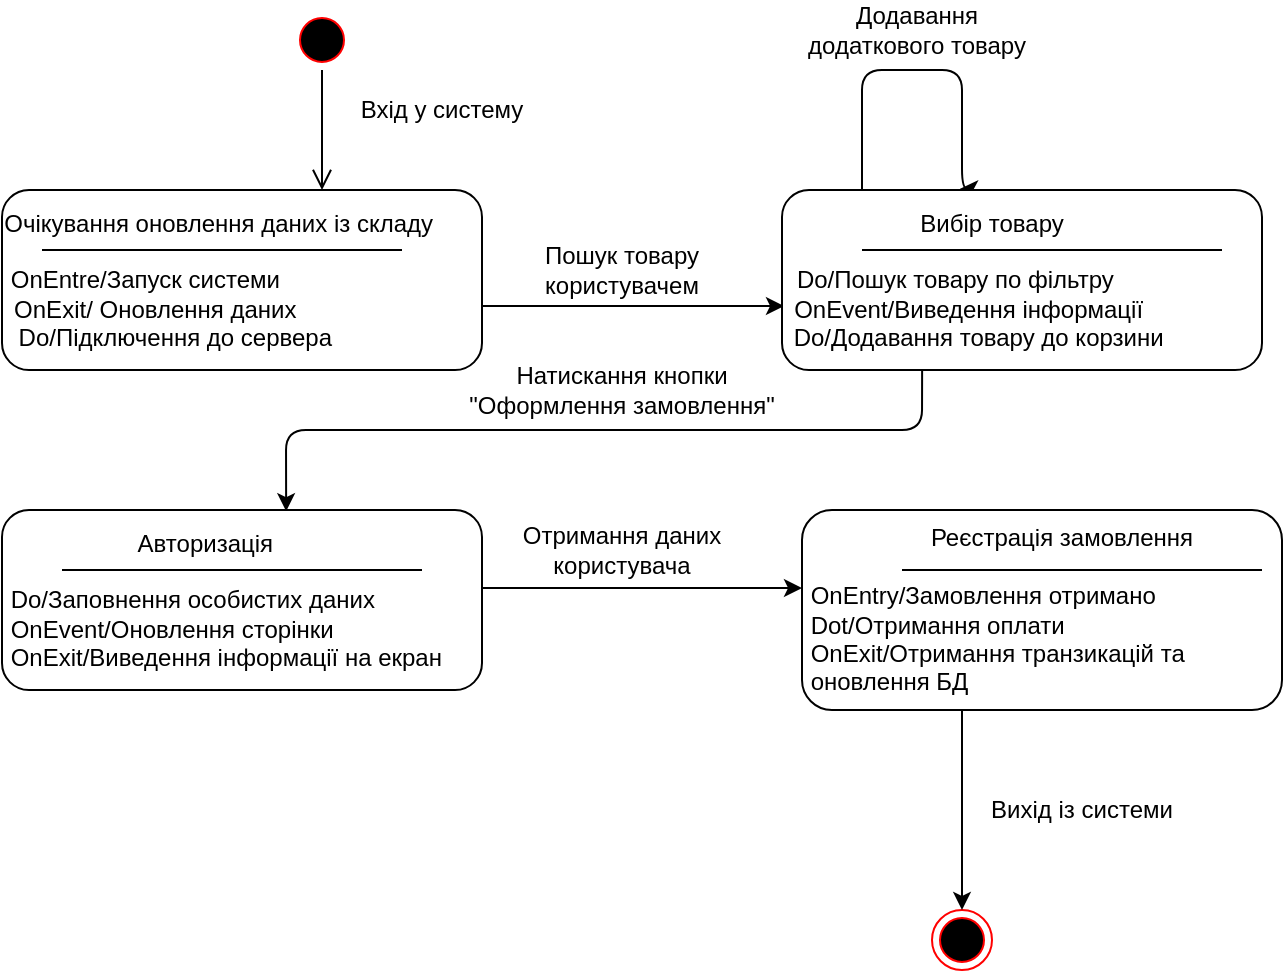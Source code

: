 <mxfile version="13.8.1" type="github">
  <diagram name="Page-1" id="58cdce13-f638-feb5-8d6f-7d28b1aa9fa0">
    <mxGraphModel dx="861" dy="482" grid="1" gridSize="10" guides="1" tooltips="1" connect="1" arrows="1" fold="1" page="1" pageScale="1" pageWidth="1100" pageHeight="850" math="0" shadow="0" extFonts="Permanent Marker^https://fonts.googleapis.com/css?family=Permanent+Marker">
      <root>
        <mxCell id="0" />
        <mxCell id="1" parent="0" />
        <mxCell id="BLDWQXFy1HN2IzatCeG2-17" value="" style="ellipse;html=1;shape=startState;strokeColor=#FF0000;fillColor=#000000;" vertex="1" parent="1">
          <mxGeometry x="225" y="190" width="30" height="30" as="geometry" />
        </mxCell>
        <mxCell id="BLDWQXFy1HN2IzatCeG2-18" value="" style="edgeStyle=orthogonalEdgeStyle;html=1;verticalAlign=bottom;endArrow=open;endSize=8;" edge="1" source="BLDWQXFy1HN2IzatCeG2-17" parent="1">
          <mxGeometry relative="1" as="geometry">
            <mxPoint x="240" y="280" as="targetPoint" />
          </mxGeometry>
        </mxCell>
        <mxCell id="BLDWQXFy1HN2IzatCeG2-19" value="" style="ellipse;html=1;shape=endState;fillColor=#000000;strokeColor=#FF0000;" vertex="1" parent="1">
          <mxGeometry x="545" y="640" width="30" height="30" as="geometry" />
        </mxCell>
        <mxCell id="BLDWQXFy1HN2IzatCeG2-20" value="" style="endArrow=classic;html=1;entryX=0.5;entryY=0;entryDx=0;entryDy=0;" edge="1" parent="1" target="BLDWQXFy1HN2IzatCeG2-19">
          <mxGeometry width="50" height="50" relative="1" as="geometry">
            <mxPoint x="560" y="527" as="sourcePoint" />
            <mxPoint x="565" y="640" as="targetPoint" />
          </mxGeometry>
        </mxCell>
        <mxCell id="BLDWQXFy1HN2IzatCeG2-21" value="" style="endArrow=classic;html=1;" edge="1" parent="1">
          <mxGeometry width="50" height="50" relative="1" as="geometry">
            <mxPoint x="320" y="338" as="sourcePoint" />
            <mxPoint x="471" y="338" as="targetPoint" />
          </mxGeometry>
        </mxCell>
        <mxCell id="BLDWQXFy1HN2IzatCeG2-27" value="" style="endArrow=classic;html=1;exitX=0.438;exitY=1.154;exitDx=0;exitDy=0;exitPerimeter=0;entryX=0.388;entryY=0.012;entryDx=0;entryDy=0;entryPerimeter=0;" edge="1" parent="1">
          <mxGeometry width="50" height="50" relative="1" as="geometry">
            <mxPoint x="540.08" y="362.004" as="sourcePoint" />
            <mxPoint x="222.08" y="440.624" as="targetPoint" />
            <Array as="points">
              <mxPoint x="540" y="400" />
              <mxPoint x="222" y="400" />
            </Array>
          </mxGeometry>
        </mxCell>
        <mxCell id="BLDWQXFy1HN2IzatCeG2-28" value="" style="endArrow=classic;html=1;exitX=1;exitY=0.5;exitDx=0;exitDy=0;entryX=0;entryY=0.5;entryDx=0;entryDy=0;" edge="1" parent="1">
          <mxGeometry width="50" height="50" relative="1" as="geometry">
            <mxPoint x="320" y="479" as="sourcePoint" />
            <mxPoint x="480" y="479" as="targetPoint" />
          </mxGeometry>
        </mxCell>
        <mxCell id="BLDWQXFy1HN2IzatCeG2-29" value="" style="edgeStyle=segmentEdgeStyle;endArrow=classic;html=1;entryX=0.556;entryY=-0.012;entryDx=0;entryDy=0;entryPerimeter=0;" edge="1" parent="1">
          <mxGeometry width="50" height="50" relative="1" as="geometry">
            <mxPoint x="510" y="280" as="sourcePoint" />
            <mxPoint x="558.96" y="279.376" as="targetPoint" />
            <Array as="points">
              <mxPoint x="510" y="220" />
              <mxPoint x="560" y="220" />
            </Array>
          </mxGeometry>
        </mxCell>
        <mxCell id="BLDWQXFy1HN2IzatCeG2-30" value="Вхід у систему" style="text;html=1;strokeColor=none;fillColor=none;align=center;verticalAlign=middle;whiteSpace=wrap;rounded=0;sketch=0;" vertex="1" parent="1">
          <mxGeometry x="250" y="230" width="100" height="20" as="geometry" />
        </mxCell>
        <mxCell id="BLDWQXFy1HN2IzatCeG2-32" value="Очікування оновлення даних із складу&amp;nbsp; &amp;nbsp; &amp;nbsp; &amp;nbsp; &amp;nbsp; &amp;nbsp; &amp;nbsp; &amp;nbsp; &amp;nbsp; &amp;nbsp; &amp;nbsp; &amp;nbsp; &amp;nbsp; &amp;nbsp; &amp;nbsp; &amp;nbsp; &amp;nbsp; &amp;nbsp; &amp;nbsp; &amp;nbsp; &amp;nbsp; &amp;nbsp; &amp;nbsp; &amp;nbsp; &amp;nbsp; &amp;nbsp; &amp;nbsp; &amp;nbsp; &amp;nbsp; &amp;nbsp; &amp;nbsp; &amp;nbsp; &amp;nbsp; &amp;nbsp; &amp;nbsp; &amp;nbsp; &amp;nbsp; &amp;nbsp; &amp;nbsp; &amp;nbsp; OnEntre/Запуск системи&amp;nbsp; &amp;nbsp; &amp;nbsp; &amp;nbsp; &amp;nbsp; &amp;nbsp; &amp;nbsp; &amp;nbsp; &amp;nbsp; &amp;nbsp; &amp;nbsp; &amp;nbsp; &amp;nbsp; &amp;nbsp; &amp;nbsp; &amp;nbsp;OnExit/ Оновлення даних&amp;nbsp; &amp;nbsp; &amp;nbsp; &amp;nbsp; &amp;nbsp; &amp;nbsp; &amp;nbsp; &amp;nbsp; &amp;nbsp; &amp;nbsp; &amp;nbsp; &amp;nbsp; &amp;nbsp; &amp;nbsp; Do/Підключення до сервера&amp;nbsp; &amp;nbsp; &amp;nbsp; &amp;nbsp; &amp;nbsp; &amp;nbsp; &amp;nbsp; &amp;nbsp; &amp;nbsp; &amp;nbsp;&amp;nbsp;" style="rounded=1;whiteSpace=wrap;html=1;sketch=0;fontSize=12;align=center;" vertex="1" parent="1">
          <mxGeometry x="80" y="280" width="240" height="90" as="geometry" />
        </mxCell>
        <mxCell id="BLDWQXFy1HN2IzatCeG2-37" value="Пошук товару користувачем" style="text;html=1;strokeColor=none;fillColor=none;align=center;verticalAlign=middle;whiteSpace=wrap;rounded=0;sketch=0;" vertex="1" parent="1">
          <mxGeometry x="320" y="310" width="140" height="20" as="geometry" />
        </mxCell>
        <mxCell id="BLDWQXFy1HN2IzatCeG2-38" value="Натискання кнопки &quot;Оформлення замовлення&quot;" style="text;html=1;strokeColor=none;fillColor=none;align=center;verticalAlign=middle;whiteSpace=wrap;rounded=0;sketch=0;" vertex="1" parent="1">
          <mxGeometry x="305" y="370" width="170" height="20" as="geometry" />
        </mxCell>
        <mxCell id="BLDWQXFy1HN2IzatCeG2-39" value="Додавання додаткового товару" style="text;html=1;strokeColor=none;fillColor=none;align=center;verticalAlign=middle;whiteSpace=wrap;rounded=0;sketch=0;" vertex="1" parent="1">
          <mxGeometry x="475" y="190" width="125" height="20" as="geometry" />
        </mxCell>
        <mxCell id="BLDWQXFy1HN2IzatCeG2-40" value="Отримання даних користувача" style="text;html=1;strokeColor=none;fillColor=none;align=center;verticalAlign=middle;whiteSpace=wrap;rounded=0;sketch=0;" vertex="1" parent="1">
          <mxGeometry x="320" y="450" width="140" height="20" as="geometry" />
        </mxCell>
        <mxCell id="BLDWQXFy1HN2IzatCeG2-41" value="Вихід із системи" style="text;html=1;strokeColor=none;fillColor=none;align=center;verticalAlign=middle;whiteSpace=wrap;rounded=0;sketch=0;" vertex="1" parent="1">
          <mxGeometry x="560" y="580" width="120" height="20" as="geometry" />
        </mxCell>
        <mxCell id="BLDWQXFy1HN2IzatCeG2-43" value="" style="endArrow=none;html=1;" edge="1" parent="1" source="BLDWQXFy1HN2IzatCeG2-45">
          <mxGeometry width="50" height="50" relative="1" as="geometry">
            <mxPoint x="520" y="309" as="sourcePoint" />
            <mxPoint x="670" y="309" as="targetPoint" />
          </mxGeometry>
        </mxCell>
        <mxCell id="BLDWQXFy1HN2IzatCeG2-44" value="" style="endArrow=none;html=1;" edge="1" parent="1">
          <mxGeometry width="50" height="50" relative="1" as="geometry">
            <mxPoint x="100" y="310" as="sourcePoint" />
            <mxPoint x="280" y="310" as="targetPoint" />
          </mxGeometry>
        </mxCell>
        <mxCell id="BLDWQXFy1HN2IzatCeG2-45" value="&lt;div&gt;&lt;span&gt;&amp;nbsp; &amp;nbsp; &amp;nbsp; &amp;nbsp; &amp;nbsp; &amp;nbsp; &amp;nbsp; &amp;nbsp; &amp;nbsp; &amp;nbsp; &amp;nbsp; &amp;nbsp; &amp;nbsp; &amp;nbsp; &amp;nbsp; &amp;nbsp; &amp;nbsp; &amp;nbsp; &amp;nbsp; &amp;nbsp; &amp;nbsp; &amp;nbsp; &amp;nbsp; &amp;nbsp; &amp;nbsp; &amp;nbsp; &amp;nbsp; &amp;nbsp; &amp;nbsp; &amp;nbsp; &amp;nbsp; &amp;nbsp; &amp;nbsp; &amp;nbsp; &amp;nbsp; &amp;nbsp; &amp;nbsp; &amp;nbsp; &amp;nbsp; &amp;nbsp; &amp;nbsp; &amp;nbsp; &amp;nbsp; &amp;nbsp; &amp;nbsp; &amp;nbsp; Вибір товару&amp;nbsp; &amp;nbsp; &amp;nbsp; &amp;nbsp; &amp;nbsp; &amp;nbsp; &amp;nbsp; &amp;nbsp; &amp;nbsp; &amp;nbsp; &amp;nbsp; &amp;nbsp; &amp;nbsp; &amp;nbsp; &amp;nbsp; &amp;nbsp; &amp;nbsp; &amp;nbsp; &amp;nbsp; &amp;nbsp; &amp;nbsp; &amp;nbsp; &amp;nbsp; &amp;nbsp; &amp;nbsp; &amp;nbsp; &amp;nbsp; &amp;nbsp; &amp;nbsp; &amp;nbsp; &amp;nbsp; &amp;nbsp; &amp;nbsp; &amp;nbsp; &amp;nbsp; &amp;nbsp; &amp;nbsp; &amp;nbsp; &amp;nbsp; &amp;nbsp; &amp;nbsp; &amp;nbsp; &amp;nbsp; &amp;nbsp; &amp;nbsp; &amp;nbsp; &amp;nbsp; &amp;nbsp; &amp;nbsp; &amp;nbsp; &amp;nbsp; &amp;nbsp;Do/Пошук товару по фільтру&amp;nbsp; &amp;nbsp; &amp;nbsp; &amp;nbsp; &amp;nbsp; &amp;nbsp; &amp;nbsp; &amp;nbsp; &amp;nbsp; &amp;nbsp; &amp;nbsp; &amp;nbsp;OnEvent/Виведення інформації&amp;nbsp; &amp;nbsp; &amp;nbsp; &amp;nbsp; &amp;nbsp; &amp;nbsp; &amp;nbsp; &amp;nbsp; &amp;nbsp; Do/Додавання товару до корзини&amp;nbsp; &amp;nbsp; &amp;nbsp; &amp;nbsp; &amp;nbsp; &amp;nbsp; &amp;nbsp; &amp;nbsp;&amp;nbsp;&lt;/span&gt;&lt;/div&gt;" style="rounded=1;whiteSpace=wrap;html=1;sketch=0;fontSize=12;align=center;" vertex="1" parent="1">
          <mxGeometry x="470" y="280" width="240" height="90" as="geometry" />
        </mxCell>
        <mxCell id="BLDWQXFy1HN2IzatCeG2-48" value="" style="endArrow=none;html=1;" edge="1" parent="1">
          <mxGeometry width="50" height="50" relative="1" as="geometry">
            <mxPoint x="510" y="310" as="sourcePoint" />
            <mxPoint x="690" y="310" as="targetPoint" />
          </mxGeometry>
        </mxCell>
        <mxCell id="BLDWQXFy1HN2IzatCeG2-49" value="&lt;div&gt;&lt;span&gt;&amp;nbsp; &amp;nbsp; &amp;nbsp; &amp;nbsp; &amp;nbsp; &amp;nbsp; &amp;nbsp; &amp;nbsp; &amp;nbsp; &amp;nbsp; &amp;nbsp; &amp;nbsp; &amp;nbsp; &amp;nbsp; &amp;nbsp; &amp;nbsp; &amp;nbsp; &amp;nbsp; &amp;nbsp; &amp;nbsp; &amp;nbsp; &amp;nbsp; &amp;nbsp; &amp;nbsp; &amp;nbsp; &amp;nbsp; &amp;nbsp; &amp;nbsp; &amp;nbsp; &amp;nbsp; &amp;nbsp; &amp;nbsp; &amp;nbsp; &amp;nbsp; &amp;nbsp; &amp;nbsp; &amp;nbsp; &amp;nbsp; &amp;nbsp; &amp;nbsp; &amp;nbsp; &amp;nbsp; &amp;nbsp; &amp;nbsp; &amp;nbsp; &amp;nbsp; Авторизація&amp;nbsp; &amp;nbsp; &amp;nbsp; &amp;nbsp; &amp;nbsp; &amp;nbsp; &amp;nbsp; &amp;nbsp; &amp;nbsp; &amp;nbsp; &amp;nbsp; &amp;nbsp; &amp;nbsp; &amp;nbsp; &amp;nbsp; &amp;nbsp; &amp;nbsp; &amp;nbsp; &amp;nbsp; &amp;nbsp; &amp;nbsp; &amp;nbsp; &amp;nbsp; &amp;nbsp; &amp;nbsp; &amp;nbsp; &amp;nbsp; &amp;nbsp; &amp;nbsp; &amp;nbsp; &amp;nbsp; &amp;nbsp; &amp;nbsp; &amp;nbsp; &amp;nbsp; &amp;nbsp; &amp;nbsp; &amp;nbsp; &amp;nbsp; &amp;nbsp; &amp;nbsp; &amp;nbsp; &amp;nbsp; &amp;nbsp; &amp;nbsp; &amp;nbsp; &amp;nbsp; &amp;nbsp;&lt;/span&gt;&lt;/div&gt;&lt;div style=&quot;text-align: left&quot;&gt;&lt;span&gt;&amp;nbsp;Do/Заповнення особистих даних&amp;nbsp; &amp;nbsp;OnEvent/Оновлення сторінки&amp;nbsp; &amp;nbsp; &amp;nbsp; &amp;nbsp; &amp;nbsp; &amp;nbsp; &amp;nbsp; &amp;nbsp; &amp;nbsp;OnExit/Виведення інформації на екран&amp;nbsp; &amp;nbsp; &amp;nbsp; &amp;nbsp; &amp;nbsp; &amp;nbsp; &amp;nbsp; &amp;nbsp;&amp;nbsp;&lt;/span&gt;&lt;br&gt;&lt;/div&gt;" style="rounded=1;whiteSpace=wrap;html=1;sketch=0;fontSize=12;align=center;" vertex="1" parent="1">
          <mxGeometry x="80" y="440" width="240" height="90" as="geometry" />
        </mxCell>
        <mxCell id="BLDWQXFy1HN2IzatCeG2-50" value="" style="endArrow=none;html=1;" edge="1" parent="1">
          <mxGeometry width="50" height="50" relative="1" as="geometry">
            <mxPoint x="110" y="470" as="sourcePoint" />
            <mxPoint x="290" y="470" as="targetPoint" />
          </mxGeometry>
        </mxCell>
        <mxCell id="BLDWQXFy1HN2IzatCeG2-51" value="&lt;div&gt;&lt;span&gt;&amp;nbsp; &amp;nbsp; &amp;nbsp; &amp;nbsp; &amp;nbsp; &amp;nbsp; &amp;nbsp; &amp;nbsp; &amp;nbsp; &amp;nbsp; &amp;nbsp; &amp;nbsp; &amp;nbsp; &amp;nbsp; &amp;nbsp; &amp;nbsp; &amp;nbsp; &amp;nbsp; &amp;nbsp; &amp;nbsp; &amp;nbsp; &amp;nbsp; &amp;nbsp; &amp;nbsp; &amp;nbsp; &amp;nbsp; &amp;nbsp; &amp;nbsp; &amp;nbsp; &amp;nbsp; &amp;nbsp; &amp;nbsp; &amp;nbsp; &amp;nbsp; &amp;nbsp; &amp;nbsp;&amp;nbsp;&lt;/span&gt;&lt;/div&gt;&lt;div&gt;&lt;span&gt;&lt;br&gt;&lt;/span&gt;&lt;/div&gt;&lt;div&gt;&lt;span&gt;&lt;br&gt;&lt;/span&gt;&lt;/div&gt;&lt;div&gt;&lt;span&gt;&amp;nbsp; &amp;nbsp; &amp;nbsp; &amp;nbsp; &amp;nbsp; &amp;nbsp; &amp;nbsp; &amp;nbsp; &amp;nbsp;&amp;nbsp;&lt;/span&gt;&lt;span&gt;&amp;nbsp;Реєстрація замовлення&amp;nbsp; &amp;nbsp; &amp;nbsp; &amp;nbsp; &amp;nbsp; &amp;nbsp; &amp;nbsp; &amp;nbsp; &amp;nbsp; &amp;nbsp; &amp;nbsp; &amp;nbsp; &amp;nbsp; &amp;nbsp; &amp;nbsp; &amp;nbsp; &amp;nbsp; &amp;nbsp; &amp;nbsp; &amp;nbsp; &amp;nbsp; &amp;nbsp; &amp;nbsp; &amp;nbsp; &amp;nbsp; &amp;nbsp; &amp;nbsp; &amp;nbsp; &amp;nbsp; &amp;nbsp; &amp;nbsp; &amp;nbsp; &amp;nbsp; &amp;nbsp; &amp;nbsp; &amp;nbsp; &amp;nbsp; &amp;nbsp; &amp;nbsp; &amp;nbsp; &amp;nbsp;&lt;/span&gt;&lt;/div&gt;&lt;div style=&quot;text-align: left&quot;&gt;&lt;span&gt;&amp;nbsp;OnEntry/Замовлення отримано&amp;nbsp; &amp;nbsp; &amp;nbsp; &amp;nbsp; &amp;nbsp; &amp;nbsp; &amp;nbsp; &amp;nbsp;Dot/Отримання оплати&amp;nbsp; &amp;nbsp; &amp;nbsp; &amp;nbsp; &amp;nbsp; &amp;nbsp; &amp;nbsp; &amp;nbsp; &amp;nbsp; &amp;nbsp; &amp;nbsp;OnExit/Отримання транзикацій та&amp;nbsp; &amp;nbsp; &amp;nbsp;оновлення БД&amp;nbsp; &amp;nbsp;&lt;/span&gt;&lt;/div&gt;&lt;div style=&quot;text-align: left&quot;&gt;&lt;span&gt;&amp;nbsp;&amp;nbsp; &amp;nbsp; &amp;nbsp; &amp;nbsp; &amp;nbsp; &amp;nbsp; &amp;nbsp; &amp;nbsp; &amp;nbsp; &amp;nbsp; &amp;nbsp; &amp;nbsp; &amp;nbsp; &amp;nbsp; &amp;nbsp; &amp;nbsp; &amp;nbsp; &amp;nbsp; &amp;nbsp; &amp;nbsp; &amp;nbsp; &amp;nbsp; &amp;nbsp; &amp;nbsp; &amp;nbsp; &amp;nbsp; &amp;nbsp; &amp;nbsp; &amp;nbsp; &amp;nbsp; &amp;nbsp; &amp;nbsp; &amp;nbsp; &amp;nbsp; &amp;nbsp; &amp;nbsp; &amp;nbsp; &amp;nbsp; &amp;nbsp; &amp;nbsp; &amp;nbsp; &amp;nbsp; &amp;nbsp; &amp;nbsp; &amp;nbsp; &amp;nbsp; &amp;nbsp; &amp;nbsp; &amp;nbsp; &amp;nbsp; &amp;nbsp; &amp;nbsp; &amp;nbsp; &amp;nbsp; &amp;nbsp; &amp;nbsp; &amp;nbsp; &amp;nbsp; &amp;nbsp; &amp;nbsp; &amp;nbsp; &amp;nbsp; &amp;nbsp; &amp;nbsp; &amp;nbsp; &amp;nbsp; &amp;nbsp; &amp;nbsp; &amp;nbsp; &amp;nbsp; &amp;nbsp; &amp;nbsp; &amp;nbsp; &amp;nbsp; &amp;nbsp; &amp;nbsp; &amp;nbsp; &amp;nbsp; &amp;nbsp; &amp;nbsp; &amp;nbsp; &amp;nbsp; &amp;nbsp;&amp;nbsp;&lt;/span&gt;&lt;/div&gt;&lt;div style=&quot;text-align: left&quot;&gt;&lt;span&gt;&amp;nbsp; &amp;nbsp; &amp;nbsp; &amp;nbsp; &amp;nbsp; &amp;nbsp; &amp;nbsp; &amp;nbsp;&amp;nbsp;&lt;/span&gt;&lt;br&gt;&lt;/div&gt;" style="rounded=1;whiteSpace=wrap;html=1;sketch=0;fontSize=12;align=center;" vertex="1" parent="1">
          <mxGeometry x="480" y="440" width="240" height="100" as="geometry" />
        </mxCell>
        <mxCell id="BLDWQXFy1HN2IzatCeG2-53" value="" style="endArrow=none;html=1;" edge="1" parent="1">
          <mxGeometry width="50" height="50" relative="1" as="geometry">
            <mxPoint x="530" y="470" as="sourcePoint" />
            <mxPoint x="710" y="470" as="targetPoint" />
          </mxGeometry>
        </mxCell>
      </root>
    </mxGraphModel>
  </diagram>
</mxfile>
